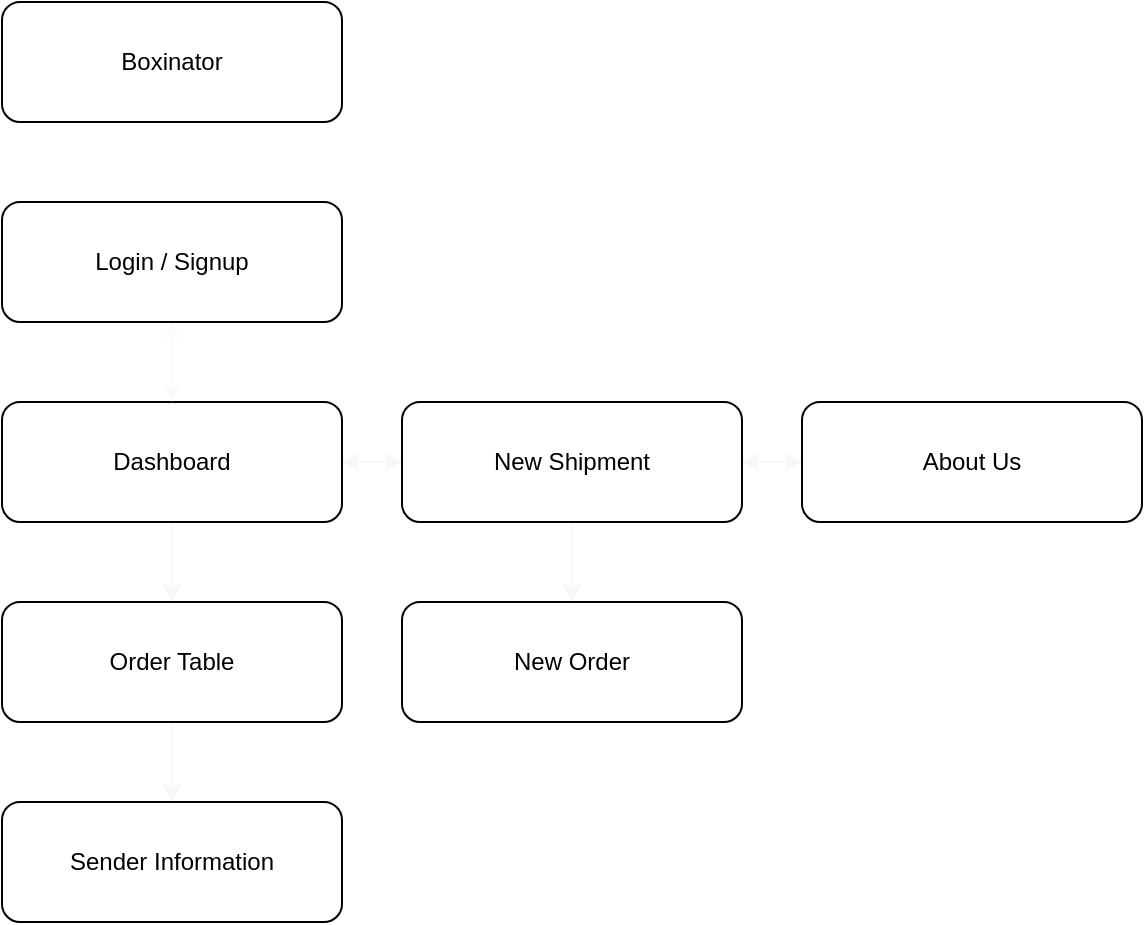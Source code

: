 <mxfile version="24.5.3" type="device">
  <diagram name="Page-1" id="ZtX43-IxgKKzIMgUzXtP">
    <mxGraphModel dx="1386" dy="1893" grid="1" gridSize="10" guides="1" tooltips="1" connect="1" arrows="1" fold="1" page="1" pageScale="1" pageWidth="850" pageHeight="1100" math="0" shadow="0">
      <root>
        <mxCell id="0" />
        <mxCell id="1" parent="0" />
        <mxCell id="1Y_SKJIH_9t_C1TJnLde-9" style="edgeStyle=orthogonalEdgeStyle;rounded=0;orthogonalLoop=1;jettySize=auto;html=1;exitX=0.5;exitY=1;exitDx=0;exitDy=0;strokeColor=#F7F7F7;" edge="1" parent="1" source="1Y_SKJIH_9t_C1TJnLde-1" target="1Y_SKJIH_9t_C1TJnLde-2">
          <mxGeometry relative="1" as="geometry" />
        </mxCell>
        <mxCell id="1Y_SKJIH_9t_C1TJnLde-12" style="edgeStyle=orthogonalEdgeStyle;rounded=0;orthogonalLoop=1;jettySize=auto;html=1;exitX=1;exitY=0.5;exitDx=0;exitDy=0;entryX=0;entryY=0.5;entryDx=0;entryDy=0;startArrow=classic;startFill=1;strokeColor=#F7F7F7;" edge="1" parent="1" source="1Y_SKJIH_9t_C1TJnLde-1" target="1Y_SKJIH_9t_C1TJnLde-3">
          <mxGeometry relative="1" as="geometry" />
        </mxCell>
        <mxCell id="1Y_SKJIH_9t_C1TJnLde-1" value="Dashboard" style="rounded=1;whiteSpace=wrap;html=1;" vertex="1" parent="1">
          <mxGeometry x="150" y="130" width="170" height="60" as="geometry" />
        </mxCell>
        <mxCell id="1Y_SKJIH_9t_C1TJnLde-10" style="edgeStyle=orthogonalEdgeStyle;rounded=0;orthogonalLoop=1;jettySize=auto;html=1;exitX=0.5;exitY=1;exitDx=0;exitDy=0;entryX=0.5;entryY=0;entryDx=0;entryDy=0;strokeColor=#F7F7F7;" edge="1" parent="1" source="1Y_SKJIH_9t_C1TJnLde-2" target="1Y_SKJIH_9t_C1TJnLde-7">
          <mxGeometry relative="1" as="geometry" />
        </mxCell>
        <mxCell id="1Y_SKJIH_9t_C1TJnLde-2" value="Order Table" style="rounded=1;whiteSpace=wrap;html=1;" vertex="1" parent="1">
          <mxGeometry x="150" y="230" width="170" height="60" as="geometry" />
        </mxCell>
        <mxCell id="1Y_SKJIH_9t_C1TJnLde-11" style="edgeStyle=orthogonalEdgeStyle;rounded=0;orthogonalLoop=1;jettySize=auto;html=1;exitX=0.5;exitY=1;exitDx=0;exitDy=0;entryX=0.5;entryY=0;entryDx=0;entryDy=0;strokeColor=#F7F7F7;" edge="1" parent="1" source="1Y_SKJIH_9t_C1TJnLde-3" target="1Y_SKJIH_9t_C1TJnLde-6">
          <mxGeometry relative="1" as="geometry" />
        </mxCell>
        <mxCell id="1Y_SKJIH_9t_C1TJnLde-13" style="edgeStyle=orthogonalEdgeStyle;rounded=0;orthogonalLoop=1;jettySize=auto;html=1;exitX=1;exitY=0.5;exitDx=0;exitDy=0;entryX=0;entryY=0.5;entryDx=0;entryDy=0;startArrow=classic;startFill=1;strokeColor=#F7F7F7;" edge="1" parent="1" source="1Y_SKJIH_9t_C1TJnLde-3" target="1Y_SKJIH_9t_C1TJnLde-4">
          <mxGeometry relative="1" as="geometry" />
        </mxCell>
        <mxCell id="1Y_SKJIH_9t_C1TJnLde-3" value="New Shipment" style="rounded=1;whiteSpace=wrap;html=1;" vertex="1" parent="1">
          <mxGeometry x="350" y="130" width="170" height="60" as="geometry" />
        </mxCell>
        <mxCell id="1Y_SKJIH_9t_C1TJnLde-4" value="About Us" style="rounded=1;whiteSpace=wrap;html=1;" vertex="1" parent="1">
          <mxGeometry x="550" y="130" width="170" height="60" as="geometry" />
        </mxCell>
        <mxCell id="1Y_SKJIH_9t_C1TJnLde-8" style="edgeStyle=orthogonalEdgeStyle;rounded=0;orthogonalLoop=1;jettySize=auto;html=1;exitX=0.5;exitY=1;exitDx=0;exitDy=0;entryX=0.5;entryY=0;entryDx=0;entryDy=0;startArrow=classic;startFill=1;strokeColor=#FAFAFA;" edge="1" parent="1" source="1Y_SKJIH_9t_C1TJnLde-5" target="1Y_SKJIH_9t_C1TJnLde-1">
          <mxGeometry relative="1" as="geometry" />
        </mxCell>
        <mxCell id="1Y_SKJIH_9t_C1TJnLde-5" value="Login / Signup" style="rounded=1;whiteSpace=wrap;html=1;" vertex="1" parent="1">
          <mxGeometry x="150" y="30" width="170" height="60" as="geometry" />
        </mxCell>
        <mxCell id="1Y_SKJIH_9t_C1TJnLde-6" value="New Order" style="rounded=1;whiteSpace=wrap;html=1;" vertex="1" parent="1">
          <mxGeometry x="350" y="230" width="170" height="60" as="geometry" />
        </mxCell>
        <mxCell id="1Y_SKJIH_9t_C1TJnLde-7" value="Sender Information" style="rounded=1;whiteSpace=wrap;html=1;" vertex="1" parent="1">
          <mxGeometry x="150" y="330" width="170" height="60" as="geometry" />
        </mxCell>
        <mxCell id="1Y_SKJIH_9t_C1TJnLde-14" value="Boxinator" style="rounded=1;whiteSpace=wrap;html=1;" vertex="1" parent="1">
          <mxGeometry x="150" y="-70" width="170" height="60" as="geometry" />
        </mxCell>
      </root>
    </mxGraphModel>
  </diagram>
</mxfile>
